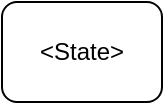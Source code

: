<mxfile version="12.6.5" type="device"><diagram id="aS3jwKaSBt6X9WmoM3bx" name="Page-1"><mxGraphModel dx="442" dy="818" grid="1" gridSize="10" guides="1" tooltips="1" connect="1" arrows="1" fold="1" page="1" pageScale="1" pageWidth="850" pageHeight="1100" math="0" shadow="0"><root><mxCell id="0"/><mxCell id="1" parent="0"/><mxCell id="QiLrWpsDbWC8DnjmY-8I-1" value="&amp;lt;State&amp;gt;" style="rounded=1;whiteSpace=wrap;html=1;" vertex="1" parent="1"><mxGeometry x="20" y="20" width="80" height="50" as="geometry"/></mxCell></root></mxGraphModel></diagram></mxfile>